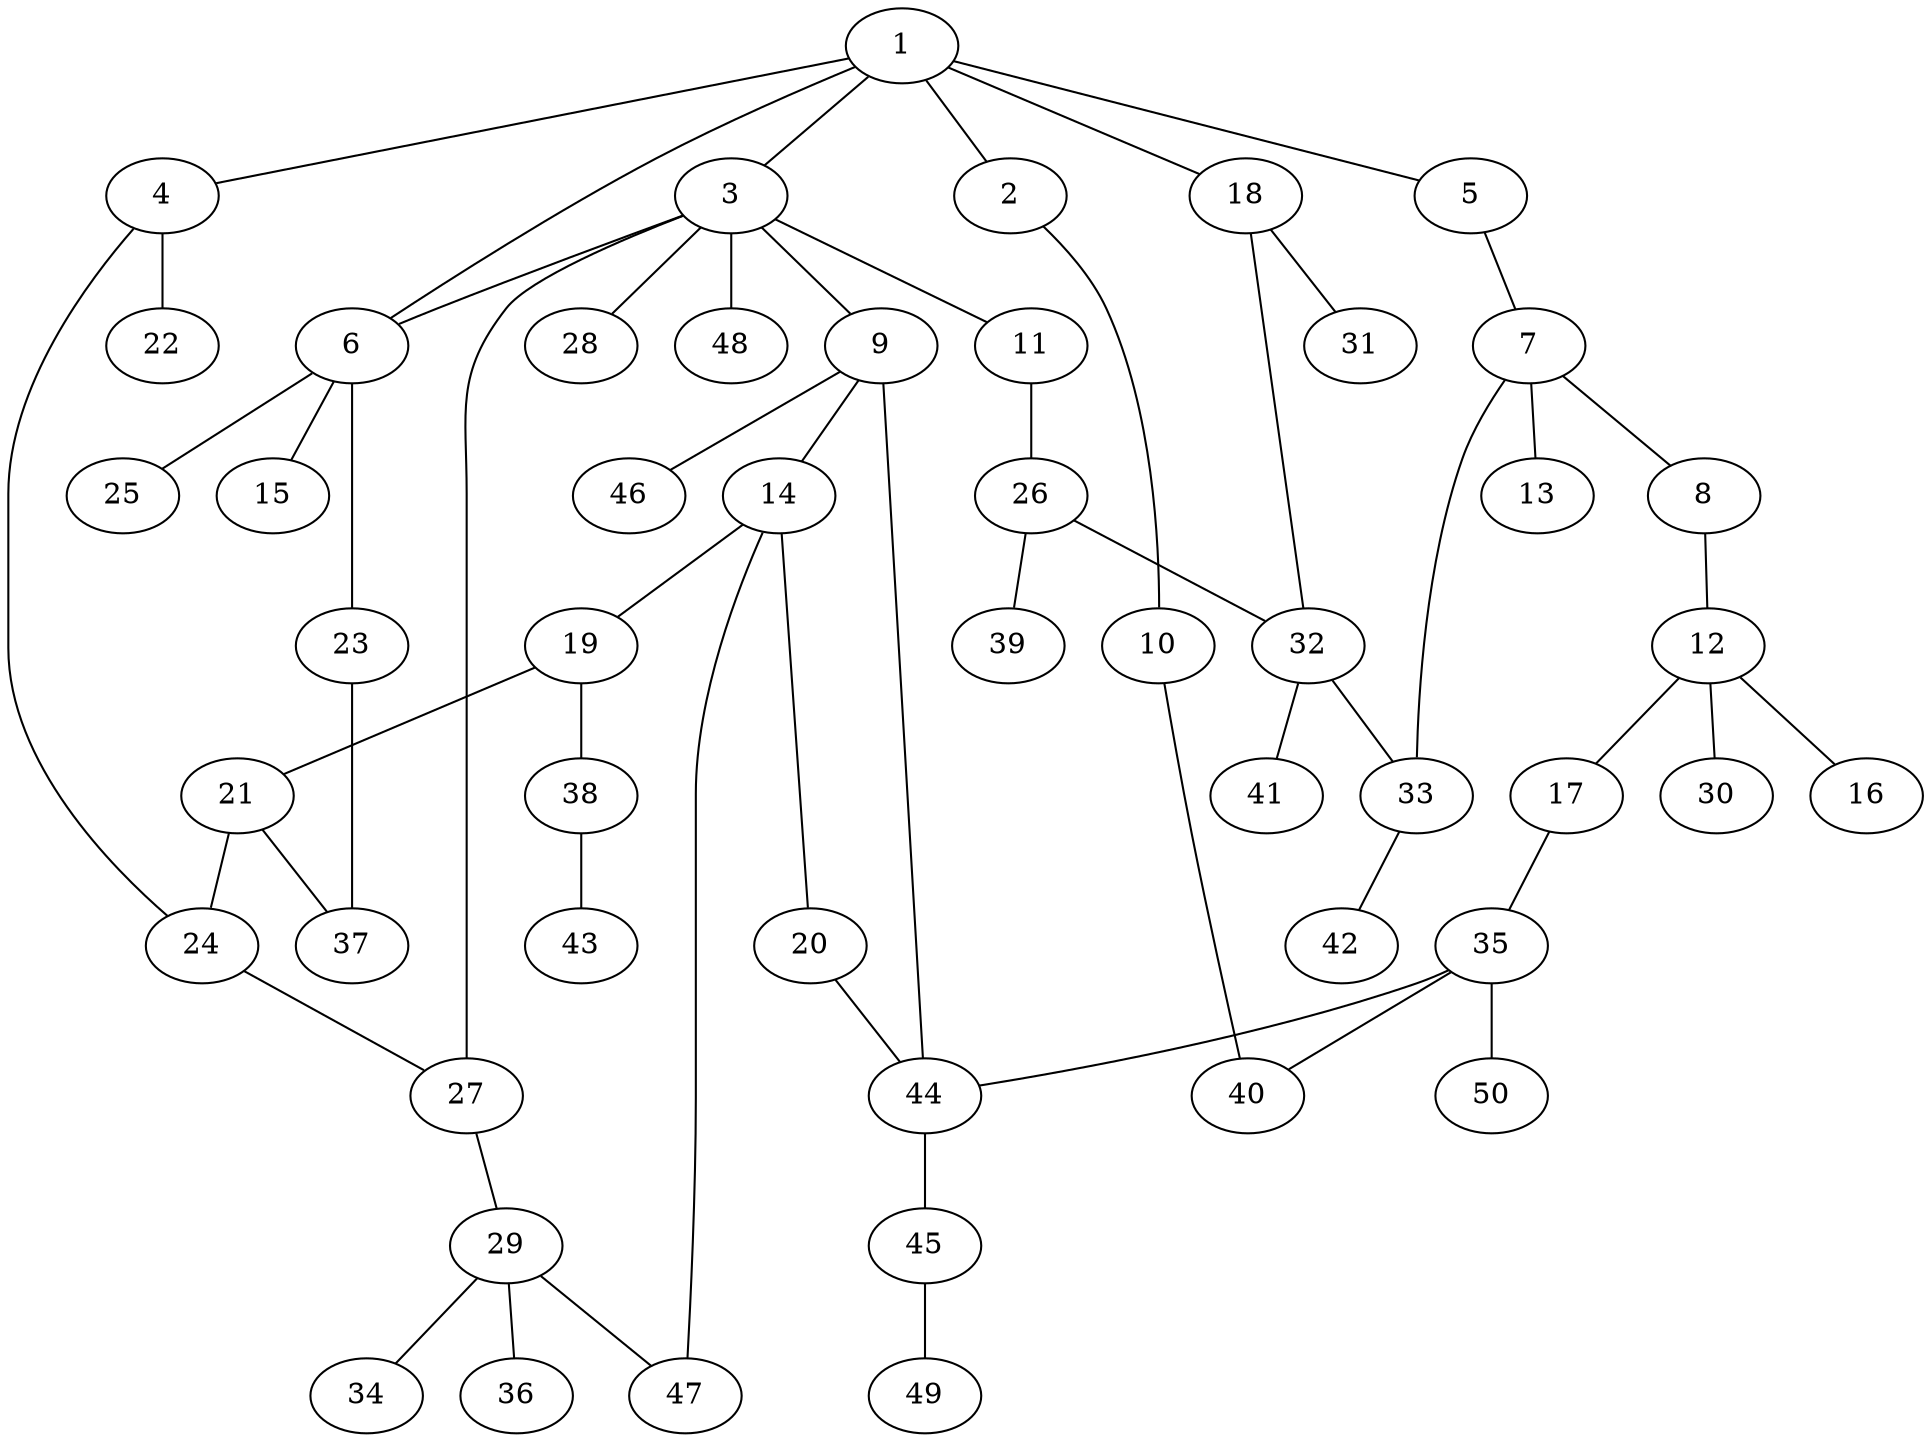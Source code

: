 graph graphname {1--2
1--3
1--4
1--5
1--6
1--18
2--10
3--6
3--9
3--11
3--27
3--28
3--48
4--22
4--24
5--7
6--15
6--23
6--25
7--8
7--13
7--33
8--12
9--14
9--44
9--46
10--40
11--26
12--16
12--17
12--30
14--19
14--20
14--47
17--35
18--31
18--32
19--21
19--38
20--44
21--24
21--37
23--37
24--27
26--32
26--39
27--29
29--34
29--36
29--47
32--33
32--41
33--42
35--40
35--44
35--50
38--43
44--45
45--49
}